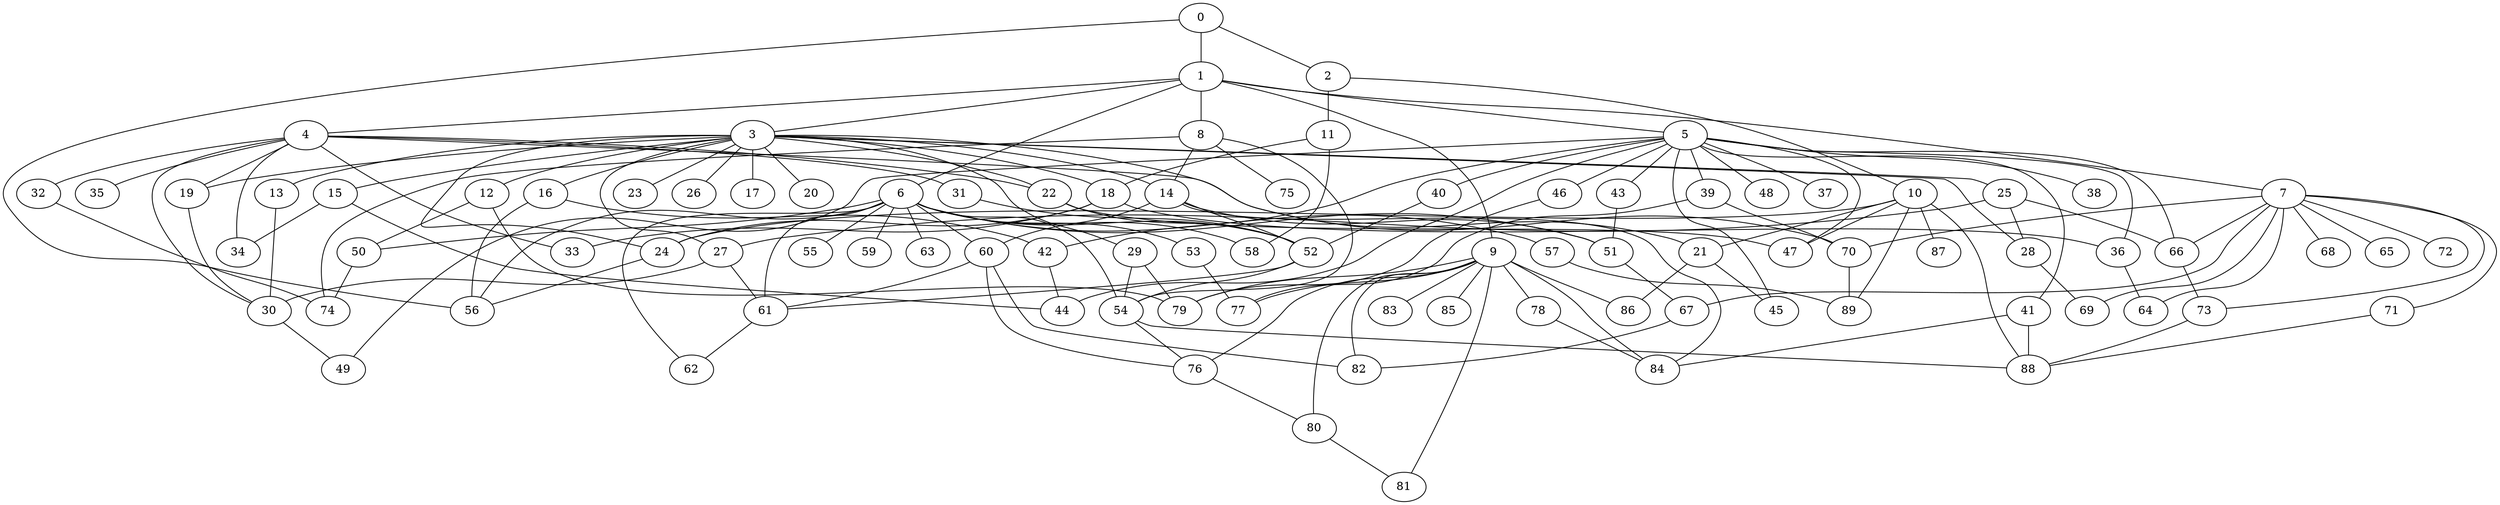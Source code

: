 
graph graphname {
    0 -- 1
0 -- 2
0 -- 56
1 -- 3
1 -- 4
1 -- 5
1 -- 6
1 -- 7
1 -- 8
1 -- 9
2 -- 10
2 -- 11
3 -- 12
3 -- 13
3 -- 14
3 -- 15
3 -- 16
3 -- 17
3 -- 18
3 -- 19
3 -- 20
3 -- 21
3 -- 22
3 -- 23
3 -- 24
3 -- 25
3 -- 26
3 -- 27
3 -- 28
3 -- 29
4 -- 32
4 -- 34
4 -- 35
4 -- 33
4 -- 30
4 -- 31
4 -- 22
4 -- 70
4 -- 19
5 -- 36
5 -- 37
5 -- 38
5 -- 39
5 -- 40
5 -- 41
5 -- 42
5 -- 43
5 -- 44
5 -- 45
5 -- 46
5 -- 47
5 -- 48
5 -- 49
5 -- 66
6 -- 50
6 -- 51
6 -- 52
6 -- 53
6 -- 54
6 -- 55
6 -- 56
6 -- 57
6 -- 58
6 -- 59
6 -- 60
6 -- 61
6 -- 62
6 -- 63
7 -- 64
7 -- 66
7 -- 67
7 -- 68
7 -- 69
7 -- 70
7 -- 65
7 -- 72
7 -- 73
7 -- 71
8 -- 74
8 -- 75
8 -- 54
8 -- 14
9 -- 76
9 -- 77
9 -- 78
9 -- 79
9 -- 80
9 -- 81
9 -- 82
9 -- 83
9 -- 84
9 -- 85
9 -- 86
10 -- 88
10 -- 89
10 -- 87
10 -- 21
10 -- 47
10 -- 24
11 -- 18
11 -- 58
12 -- 79
12 -- 50
13 -- 30
14 -- 84
14 -- 51
14 -- 52
14 -- 60
15 -- 44
15 -- 34
16 -- 42
16 -- 56
18 -- 24
18 -- 36
18 -- 33
19 -- 30
21 -- 45
21 -- 86
22 -- 52
22 -- 47
24 -- 56
25 -- 27
25 -- 66
25 -- 28
27 -- 30
27 -- 61
28 -- 69
29 -- 54
29 -- 79
30 -- 49
31 -- 52
32 -- 74
36 -- 64
39 -- 70
39 -- 77
40 -- 52
41 -- 88
41 -- 84
42 -- 44
43 -- 51
46 -- 79
50 -- 74
51 -- 67
52 -- 54
52 -- 61
53 -- 77
54 -- 76
54 -- 88
57 -- 89
60 -- 82
60 -- 61
60 -- 76
61 -- 62
66 -- 73
67 -- 82
70 -- 89
71 -- 88
73 -- 88
76 -- 80
78 -- 84
80 -- 81

}
